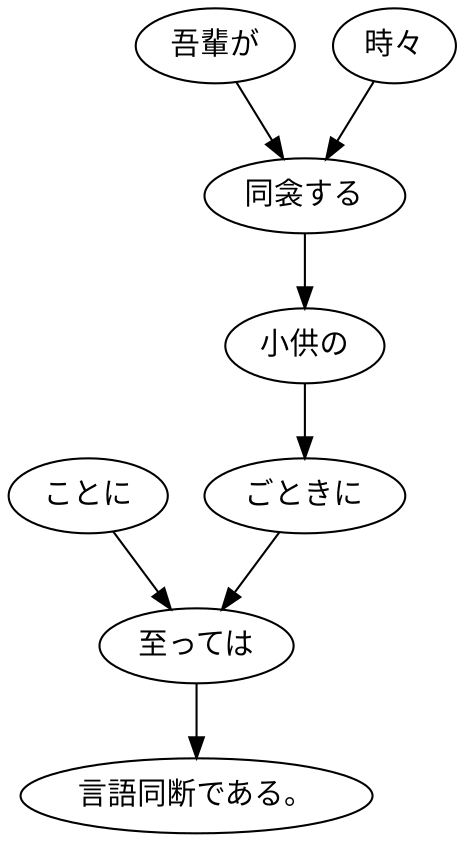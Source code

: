 digraph graph100 {
	node0 [label="ことに"];
	node1 [label="吾輩が"];
	node2 [label="時々"];
	node3 [label="同衾する"];
	node4 [label="小供の"];
	node5 [label="ごときに"];
	node6 [label="至っては"];
	node7 [label="言語同断である。"];
	node0 -> node6;
	node1 -> node3;
	node2 -> node3;
	node3 -> node4;
	node4 -> node5;
	node5 -> node6;
	node6 -> node7;
}
